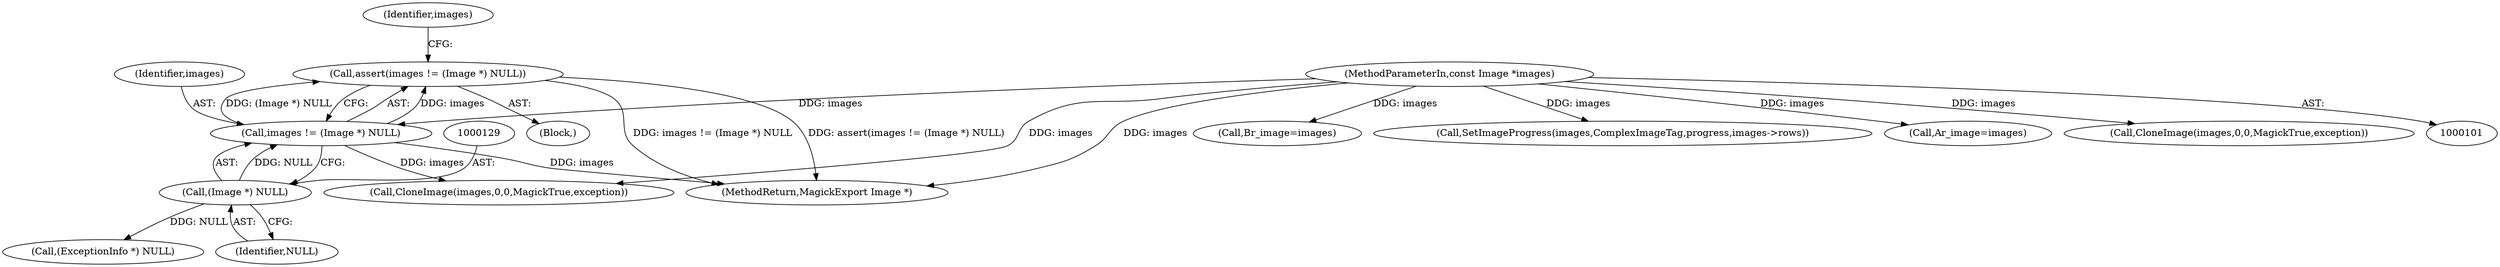 digraph "0_ImageMagick6_f6ffc702c6eecd963587273a429dcd608c648984_0@API" {
"1000125" [label="(Call,assert(images != (Image *) NULL))"];
"1000126" [label="(Call,images != (Image *) NULL)"];
"1000102" [label="(MethodParameterIn,const Image *images)"];
"1000128" [label="(Call,(Image *) NULL)"];
"1000285" [label="(Call,Br_image=images)"];
"1001598" [label="(Call,SetImageProgress(images,ComplexImageTag,progress,images->rows))"];
"1001646" [label="(MethodReturn,MagickExport Image *)"];
"1000155" [label="(Call,(ExceptionInfo *) NULL)"];
"1000134" [label="(Identifier,images)"];
"1000126" [label="(Call,images != (Image *) NULL)"];
"1000277" [label="(Call,Ar_image=images)"];
"1000125" [label="(Call,assert(images != (Image *) NULL))"];
"1000127" [label="(Identifier,images)"];
"1000105" [label="(Block,)"];
"1000128" [label="(Call,(Image *) NULL)"];
"1000190" [label="(Call,CloneImage(images,0,0,MagickTrue,exception))"];
"1000102" [label="(MethodParameterIn,const Image *images)"];
"1000233" [label="(Call,CloneImage(images,0,0,MagickTrue,exception))"];
"1000130" [label="(Identifier,NULL)"];
"1000125" -> "1000105"  [label="AST: "];
"1000125" -> "1000126"  [label="CFG: "];
"1000126" -> "1000125"  [label="AST: "];
"1000134" -> "1000125"  [label="CFG: "];
"1000125" -> "1001646"  [label="DDG: images != (Image *) NULL"];
"1000125" -> "1001646"  [label="DDG: assert(images != (Image *) NULL)"];
"1000126" -> "1000125"  [label="DDG: images"];
"1000126" -> "1000125"  [label="DDG: (Image *) NULL"];
"1000126" -> "1000128"  [label="CFG: "];
"1000127" -> "1000126"  [label="AST: "];
"1000128" -> "1000126"  [label="AST: "];
"1000126" -> "1001646"  [label="DDG: images"];
"1000102" -> "1000126"  [label="DDG: images"];
"1000128" -> "1000126"  [label="DDG: NULL"];
"1000126" -> "1000190"  [label="DDG: images"];
"1000102" -> "1000101"  [label="AST: "];
"1000102" -> "1001646"  [label="DDG: images"];
"1000102" -> "1000190"  [label="DDG: images"];
"1000102" -> "1000233"  [label="DDG: images"];
"1000102" -> "1000277"  [label="DDG: images"];
"1000102" -> "1000285"  [label="DDG: images"];
"1000102" -> "1001598"  [label="DDG: images"];
"1000128" -> "1000130"  [label="CFG: "];
"1000129" -> "1000128"  [label="AST: "];
"1000130" -> "1000128"  [label="AST: "];
"1000128" -> "1000155"  [label="DDG: NULL"];
}

